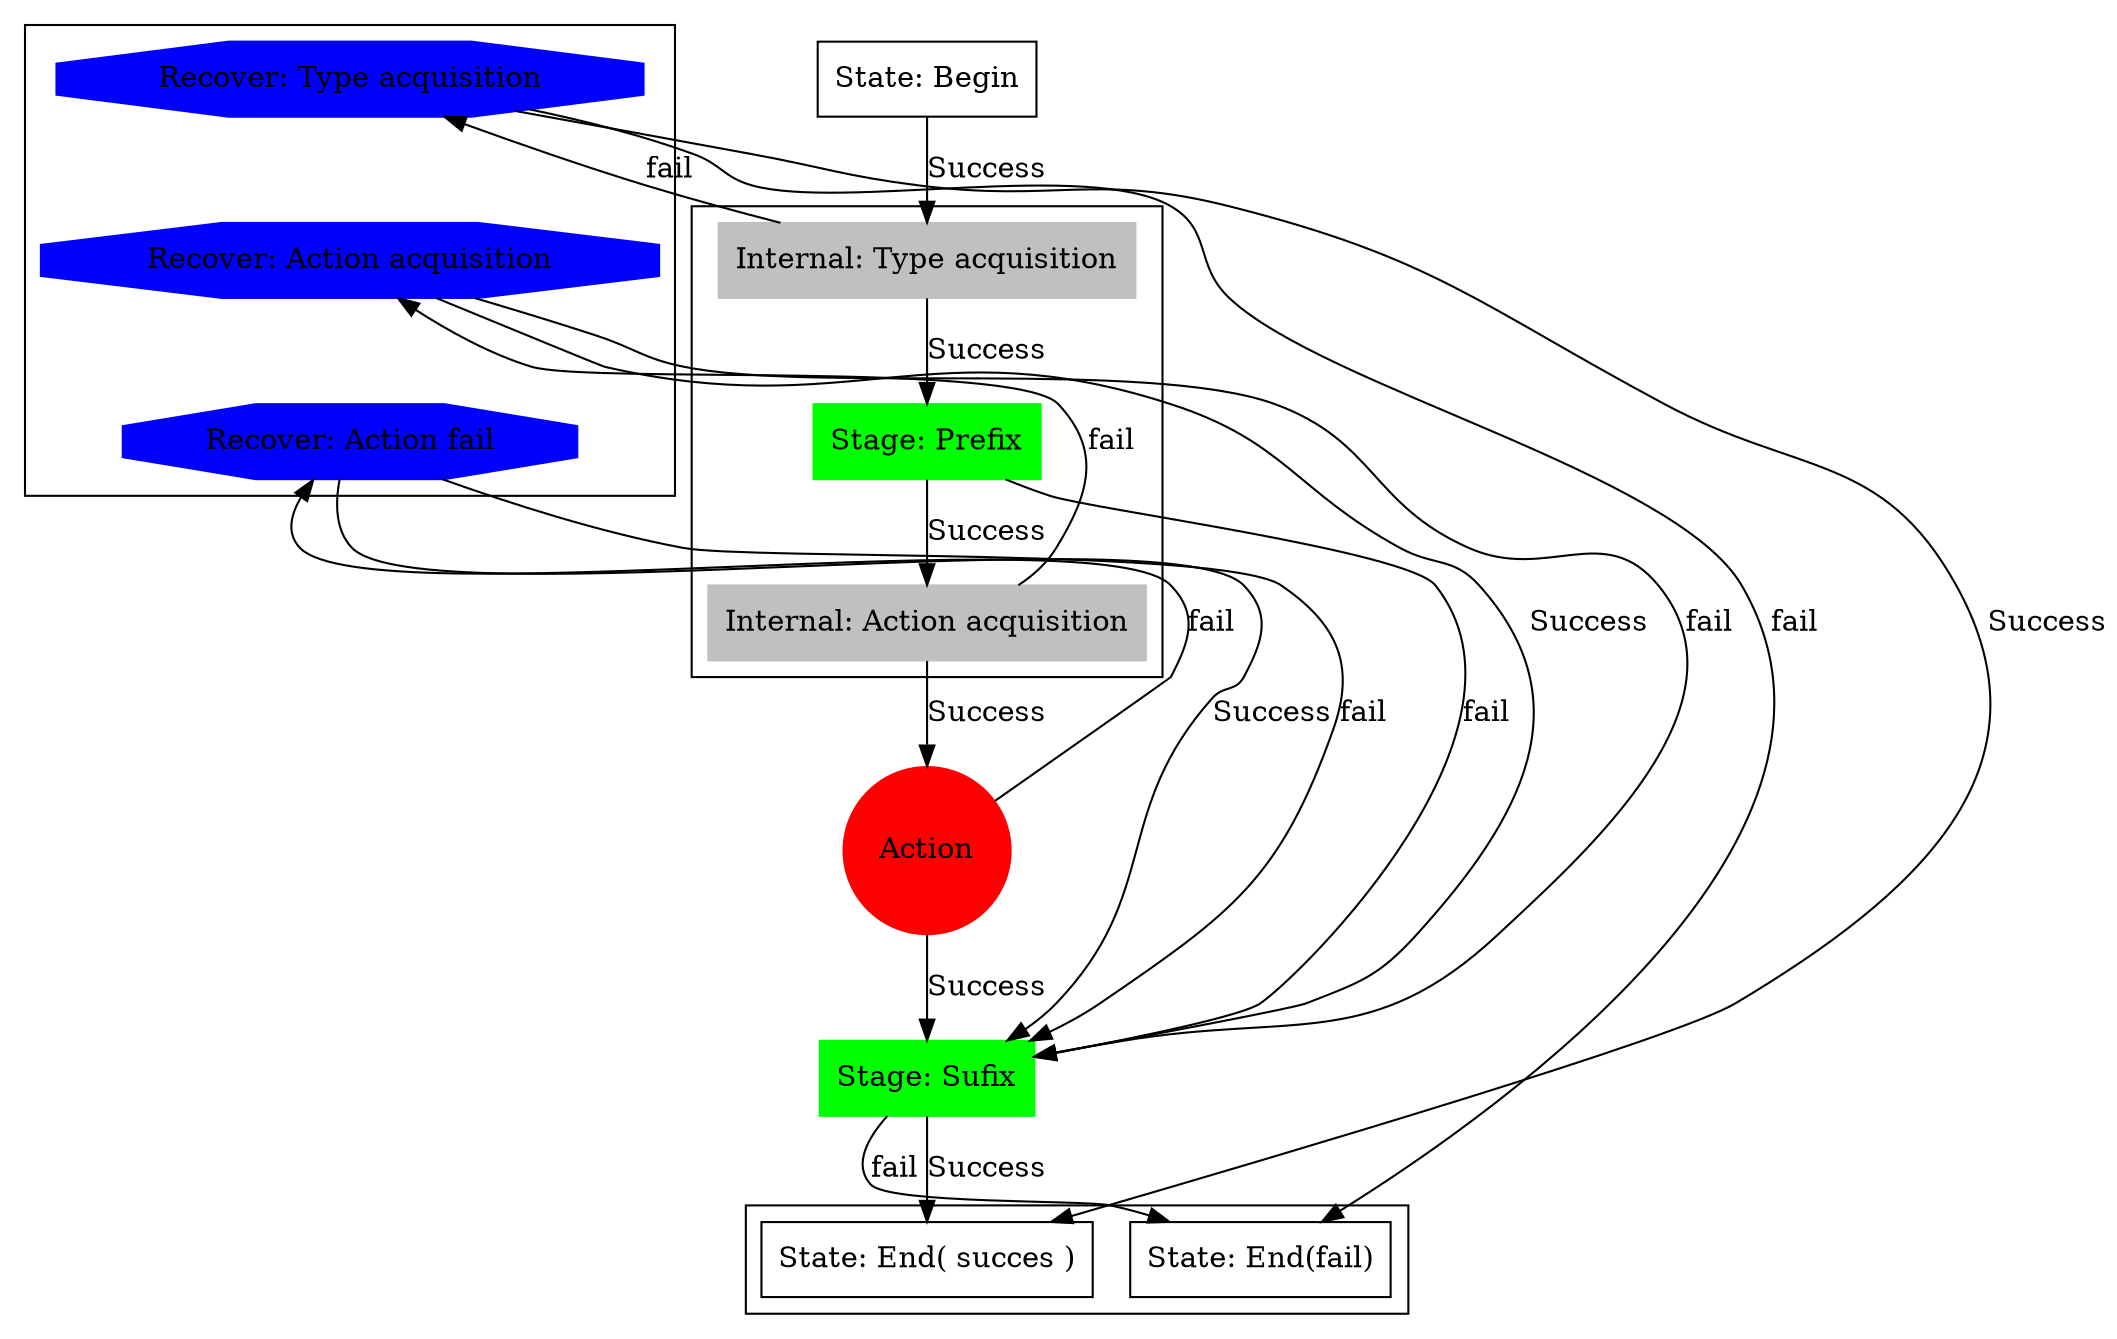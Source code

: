 digraph stages_of_serialization{

    prefix         [shape = box,    style=filled, color=green, label="Stage: Prefix"];
    suffix         [shape = box,    style=filled, color=green, label="Stage: Sufix"];
    ACTION         [shape = circle, label = "Action", style=filled, color=red];

    check_type    [shape = box, style=filled, color=gray,  label = "Internal: Type acquisition"];
    find_action   [shape = box, style=filled, color=gray,  label = "Internal: Action acquisition"];

    fail_action   [shape = octagon, label="Recover: Action fail",      style=filled, color=blue];
    fail_type     [shape = octagon, label="Recover: Type acquisition", style=filled, color=blue];
    fail_no_action[shape = octagon, label="Recover: Action acquisition",        style=filled, color=blue];

    BEGIN[shape = box, label="State: Begin" ];
    END_fail[shape = box, label="State: End(fail)" ];
    END_success[shape = box, label="State: End( succes )" ];

    BEGIN -> check_type[ label = "Success", dir=forward,  ];

    check_type  -> prefix     [ label = "Success", dir=forward   ];
    check_type  -> fail_type  [ label = "fail",    dir=forward  constraint=false ];

    prefix  -> find_action  [ label = "Success", dir=forward   ];
    prefix  -> suffix       [ label = "fail",    dir=forward  constraint=false ];

    find_action ->ACTION         [ label = "Success",  dir=forward  ];
    find_action ->fail_no_action [ label = "fail",     dir=forward  constraint=false ];

    ACTION  -> suffix       [ label = "Success", dir=forward ];
    ACTION  -> fail_action  [ label = "fail",    dir=forward constraint=false ];

    fail_type -> END_success[    label = "Success", dir=forward constraint=false ];
    fail_type -> END_fail[       label = "fail",    dir=forward  constraint=false ];

    fail_action -> suffix[ label = "Success", dir=forward      constraint=false ];
    fail_action -> suffix[ label = "fail",    dir=forward     constraint=false ];

    fail_no_action-> suffix[ label = "Success", dir=forward  constraint=false ];
    fail_no_action-> suffix[ label = "fail",    dir=forward  constraint=false ];
    
    suffix-> END_success[ label = "Success", dir=forward  ];
    suffix-> END_fail[    label = "fail",    dir=forward  constraint=false ];

    fail_type      -> fail_no_action[ label = "", dir=forward  style=invis ];
    fail_no_action -> fail_action[    label = "", dir=forward  style=invis ];
 

    subgraph cluster_before
    {
        rankdir=TB
        node [ ] prefix   ;
        node [ ] find_action   ;
        node [ ] check_type     ;
    }

    subgraph cluster_FAILs
     {
         rank=TB;
         node [ ] fail_type
         node [ ] fail_action
         node [ ] fail_no_action
     }
 
    subgraph cluster_TheEnd
    {
        rankdir=TB;
        node [ ] END_fail;
        node [ ] END_success;
    }


}


